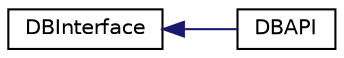 digraph "Graphical Class Hierarchy"
{
  edge [fontname="Helvetica",fontsize="10",labelfontname="Helvetica",labelfontsize="10"];
  node [fontname="Helvetica",fontsize="10",shape=record];
  rankdir="LR";
  Node1 [label="DBInterface",height=0.2,width=0.4,color="black", fillcolor="white", style="filled",URL="$interface_d_b_interface.html"];
  Node1 -> Node2 [dir="back",color="midnightblue",fontsize="10",style="solid",fontname="Helvetica"];
  Node2 [label="DBAPI",height=0.2,width=0.4,color="black", fillcolor="white", style="filled",URL="$class_d_b_a_p_i.html"];
}
